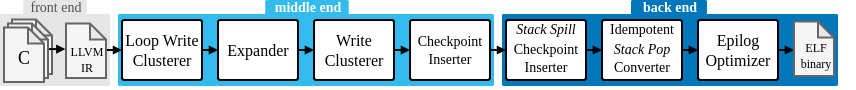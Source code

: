 <mxfile version="14.5.1" type="device" pages="2"><diagram id="CVIc4LTS5CHC4NMV_UjR" name="Page-1"><mxGraphModel dx="630" dy="381" grid="1" gridSize="10" guides="1" tooltips="1" connect="1" arrows="1" fold="1" page="1" pageScale="1" pageWidth="827" pageHeight="1169" math="0" shadow="0"><root><mxCell id="EyMcW906-FSj7UUA8JYB-0"/><mxCell id="EyMcW906-FSj7UUA8JYB-1" parent="EyMcW906-FSj7UUA8JYB-0"/><mxCell id="EyMcW906-FSj7UUA8JYB-39" value="" style="rounded=1;whiteSpace=wrap;html=1;shadow=0;glass=0;comic=0;sketch=0;strokeWidth=1;fontFamily=Linux Biolinum;fontSource=https%3A%2F%2Ffonts.googleapis.com%2Fcss%3Ffamily%3DLinux%2BBiolinum;fontSize=6;fontColor=#FFFFFF;strokeColor=none;arcSize=2;fillColor=#E6E6E6;" parent="EyMcW906-FSj7UUA8JYB-1" vertex="1"><mxGeometry x="89" y="357" width="55" height="36" as="geometry"/></mxCell><mxCell id="EyMcW906-FSj7UUA8JYB-21" value="" style="rounded=1;whiteSpace=wrap;html=1;shadow=0;glass=0;comic=0;sketch=0;strokeWidth=1;fontFamily=Linux Biolinum;fontSource=https%3A%2F%2Ffonts.googleapis.com%2Fcss%3Ffamily%3DLinux%2BBiolinum;fontSize=6;fontColor=#FFFFFF;fillColor=#33BBEE;strokeColor=none;arcSize=2;" parent="EyMcW906-FSj7UUA8JYB-1" vertex="1"><mxGeometry x="148" y="357" width="188" height="36" as="geometry"/></mxCell><mxCell id="EyMcW906-FSj7UUA8JYB-22" value="" style="rounded=1;whiteSpace=wrap;html=1;shadow=0;glass=0;comic=0;sketch=0;strokeWidth=1;fontFamily=Linux Biolinum;fontSource=https%3A%2F%2Ffonts.googleapis.com%2Fcss%3Ffamily%3DLinux%2BBiolinum;fontSize=6;fontColor=#FFFFFF;strokeColor=none;arcSize=2;fillColor=#0077bb;" parent="EyMcW906-FSj7UUA8JYB-1" vertex="1"><mxGeometry x="340" y="357" width="168" height="36" as="geometry"/></mxCell><mxCell id="EyMcW906-FSj7UUA8JYB-2" value="" style="edgeStyle=orthogonalEdgeStyle;rounded=0;orthogonalLoop=1;jettySize=auto;html=1;fontFamily=Linux Biolinum;fontSource=https%3A%2F%2Ffonts.googleapis.com%2Fcss%3Ffamily%3DLinux%2BBiolinum;fontSize=9;entryX=0;entryY=0.5;entryDx=0;entryDy=0;strokeWidth=1;endSize=2;endArrow=block;endFill=1;startSize=6;" parent="EyMcW906-FSj7UUA8JYB-1" source="EyMcW906-FSj7UUA8JYB-3" target="EyMcW906-FSj7UUA8JYB-5" edge="1"><mxGeometry relative="1" as="geometry"><Array as="points"><mxPoint x="180" y="375"/><mxPoint x="180" y="375"/></Array></mxGeometry></mxCell><mxCell id="EyMcW906-FSj7UUA8JYB-3" value="&lt;font data-font-src=&quot;https://fonts.googleapis.com/css?family=Linux+Biolinum&quot; style=&quot;font-size: 8px;&quot;&gt;&lt;span style=&quot;font-size: 8px;&quot;&gt;Loop Write Clusterer&lt;/span&gt;&lt;/font&gt;" style="rounded=1;whiteSpace=wrap;html=1;arcSize=4;fontFamily=Linux Biolinum;fontSource=https%3A%2F%2Ffonts.googleapis.com%2Fcss%3Ffamily%3DLinux%2BBiolinum;fontSize=8;fontStyle=0;strokeWidth=1;glass=0;sketch=0;shadow=0;comic=0;gradientColor=#ffffff;" parent="EyMcW906-FSj7UUA8JYB-1" vertex="1"><mxGeometry x="150" y="360" width="40" height="30" as="geometry"/></mxCell><mxCell id="EyMcW906-FSj7UUA8JYB-4" value="" style="edgeStyle=orthogonalEdgeStyle;rounded=0;orthogonalLoop=1;jettySize=auto;html=1;endArrow=block;endFill=1;endSize=2;strokeWidth=1;fontFamily=Linux Biolinum;fontSource=https%3A%2F%2Ffonts.googleapis.com%2Fcss%3Ffamily%3DLinux%2BBiolinum;fontSize=9;entryX=0;entryY=0.5;entryDx=0;entryDy=0;startSize=4;" parent="EyMcW906-FSj7UUA8JYB-1" source="EyMcW906-FSj7UUA8JYB-5" target="EyMcW906-FSj7UUA8JYB-7" edge="1"><mxGeometry relative="1" as="geometry"><Array as="points"><mxPoint x="240" y="375"/><mxPoint x="240" y="375"/></Array></mxGeometry></mxCell><mxCell id="EyMcW906-FSj7UUA8JYB-5" value="&lt;font data-font-src=&quot;https://fonts.googleapis.com/css?family=Linux+Biolinum&quot; style=&quot;font-size: 8px;&quot;&gt;&lt;span style=&quot;font-size: 8px;&quot;&gt;Expander&lt;/span&gt;&lt;/font&gt;" style="rounded=1;whiteSpace=wrap;html=1;arcSize=4;fontFamily=Linux Biolinum;fontSource=https%3A%2F%2Ffonts.googleapis.com%2Fcss%3Ffamily%3DLinux%2BBiolinum;fontSize=8;fontStyle=0;strokeWidth=1;glass=0;sketch=0;shadow=0;comic=0;" parent="EyMcW906-FSj7UUA8JYB-1" vertex="1"><mxGeometry x="198" y="360" width="40" height="30" as="geometry"/></mxCell><mxCell id="EyMcW906-FSj7UUA8JYB-6" value="" style="edgeStyle=orthogonalEdgeStyle;rounded=1;orthogonalLoop=1;jettySize=auto;html=1;endArrow=block;endFill=1;endSize=2;strokeWidth=1;fontFamily=Linux Biolinum;fontSource=https%3A%2F%2Ffonts.googleapis.com%2Fcss%3Ffamily%3DLinux%2BBiolinum;fontSize=6;entryX=0;entryY=0.5;entryDx=0;entryDy=0;" parent="EyMcW906-FSj7UUA8JYB-1" source="EyMcW906-FSj7UUA8JYB-7" target="EyMcW906-FSj7UUA8JYB-9" edge="1"><mxGeometry relative="1" as="geometry"><Array as="points"><mxPoint x="286" y="375"/><mxPoint x="286" y="375"/></Array></mxGeometry></mxCell><mxCell id="EyMcW906-FSj7UUA8JYB-7" value="&lt;font data-font-src=&quot;https://fonts.googleapis.com/css?family=Linux+Biolinum&quot; style=&quot;font-size: 8px;&quot;&gt;&lt;span style=&quot;font-size: 8px;&quot;&gt;Write Clusterer&lt;/span&gt;&lt;/font&gt;" style="rounded=1;whiteSpace=wrap;html=1;arcSize=4;fontFamily=Linux Biolinum;fontSource=https%3A%2F%2Ffonts.googleapis.com%2Fcss%3Ffamily%3DLinux%2BBiolinum;fontSize=8;fontStyle=0;strokeWidth=1;glass=0;sketch=0;shadow=0;comic=0;" parent="EyMcW906-FSj7UUA8JYB-1" vertex="1"><mxGeometry x="246" y="360" width="40" height="30" as="geometry"/></mxCell><mxCell id="EyMcW906-FSj7UUA8JYB-8" value="" style="edgeStyle=orthogonalEdgeStyle;rounded=1;orthogonalLoop=1;jettySize=auto;html=1;endArrow=block;endFill=1;endSize=2;strokeWidth=1;fontFamily=Linux Biolinum;fontSource=https%3A%2F%2Ffonts.googleapis.com%2Fcss%3Ffamily%3DLinux%2BBiolinum;fontSize=6;entryX=0;entryY=0.5;entryDx=0;entryDy=0;" parent="EyMcW906-FSj7UUA8JYB-1" source="EyMcW906-FSj7UUA8JYB-9" target="EyMcW906-FSj7UUA8JYB-11" edge="1"><mxGeometry relative="1" as="geometry"><Array as="points"><mxPoint x="334" y="375"/><mxPoint x="334" y="375"/></Array></mxGeometry></mxCell><mxCell id="EyMcW906-FSj7UUA8JYB-9" value="&lt;font data-font-src=&quot;https://fonts.googleapis.com/css?family=Linux+Biolinum&quot; style=&quot;font-size: 7px;&quot;&gt;&lt;span style=&quot;font-size: 7px;&quot;&gt;Checkpoint Inserter&lt;/span&gt;&lt;/font&gt;" style="rounded=1;whiteSpace=wrap;html=1;arcSize=4;fontFamily=Linux Biolinum;fontSource=https%3A%2F%2Ffonts.googleapis.com%2Fcss%3Ffamily%3DLinux%2BBiolinum;fontSize=7;fontStyle=0;strokeWidth=1;glass=0;sketch=0;shadow=0;comic=0;" parent="EyMcW906-FSj7UUA8JYB-1" vertex="1"><mxGeometry x="294" y="360" width="40" height="30" as="geometry"/></mxCell><mxCell id="EyMcW906-FSj7UUA8JYB-10" value="" style="edgeStyle=orthogonalEdgeStyle;rounded=1;orthogonalLoop=1;jettySize=auto;html=1;endArrow=block;endFill=1;endSize=2;strokeWidth=1;fontFamily=Linux Biolinum;fontSource=https%3A%2F%2Ffonts.googleapis.com%2Fcss%3Ffamily%3DLinux%2BBiolinum;fontSize=6;entryX=0;entryY=0.5;entryDx=0;entryDy=0;" parent="EyMcW906-FSj7UUA8JYB-1" source="EyMcW906-FSj7UUA8JYB-11" target="EyMcW906-FSj7UUA8JYB-13" edge="1"><mxGeometry relative="1" as="geometry"><Array as="points"><mxPoint x="370" y="375"/><mxPoint x="370" y="375"/></Array></mxGeometry></mxCell><mxCell id="EyMcW906-FSj7UUA8JYB-11" value="&lt;font style=&quot;font-size: 7px&quot;&gt;&lt;span style=&quot;font-size: 7px ; line-height: 140%&quot;&gt;&lt;span style=&quot;font-size: 7px&quot;&gt;&lt;i&gt;Stack Spill&lt;/i&gt; Checkpoint Inserter&lt;/span&gt;&lt;/span&gt;&lt;/font&gt;" style="rounded=1;whiteSpace=wrap;html=1;arcSize=4;fontSize=7;fontFamily=Linux Biolinum;fontSource=https%3A%2F%2Ffonts.googleapis.com%2Fcss%3Ffamily%3DLinux%2BBiolinum;fontStyle=0;strokeWidth=1;glass=0;sketch=0;shadow=0;comic=0;" parent="EyMcW906-FSj7UUA8JYB-1" vertex="1"><mxGeometry x="342" y="360" width="40" height="30" as="geometry"/></mxCell><mxCell id="EyMcW906-FSj7UUA8JYB-12" style="edgeStyle=orthogonalEdgeStyle;rounded=1;orthogonalLoop=1;jettySize=auto;html=1;exitX=1;exitY=0.5;exitDx=0;exitDy=0;entryX=0;entryY=0.5;entryDx=0;entryDy=0;endArrow=block;endFill=1;endSize=2;strokeWidth=1;fontFamily=Linux Biolinum;fontSource=https%3A%2F%2Ffonts.googleapis.com%2Fcss%3Ffamily%3DLinux%2BBiolinum;fontSize=6;" parent="EyMcW906-FSj7UUA8JYB-1" source="EyMcW906-FSj7UUA8JYB-13" target="EyMcW906-FSj7UUA8JYB-14" edge="1"><mxGeometry relative="1" as="geometry"/></mxCell><mxCell id="EyMcW906-FSj7UUA8JYB-13" value="&lt;font style=&quot;font-size: 7px&quot;&gt;&lt;span style=&quot;font-size: 7px ; line-height: 140%&quot;&gt;&lt;span style=&quot;font-size: 7px&quot;&gt;&lt;span style=&quot;font-size: 7px ; line-height: 120%&quot;&gt;Idempotent &lt;i&gt;Stack Pop&lt;br&gt;&lt;/i&gt;Converter&lt;/span&gt;&lt;/span&gt;&lt;/span&gt;&lt;/font&gt;" style="rounded=1;whiteSpace=wrap;html=1;arcSize=4;fontSize=7;fontFamily=Linux Biolinum;fontSource=https%3A%2F%2Ffonts.googleapis.com%2Fcss%3Ffamily%3DLinux%2BBiolinum;fontStyle=0;strokeWidth=1;glass=0;sketch=0;shadow=0;comic=0;" parent="EyMcW906-FSj7UUA8JYB-1" vertex="1"><mxGeometry x="390" y="360" width="40" height="30" as="geometry"/></mxCell><mxCell id="EyMcW906-FSj7UUA8JYB-14" value="&lt;span style=&quot;font-size: 8px;&quot;&gt;Epilog Optimizer&lt;/span&gt;" style="rounded=1;whiteSpace=wrap;html=1;arcSize=4;fontSize=8;fontFamily=Linux Biolinum;fontSource=https%3A%2F%2Ffonts.googleapis.com%2Fcss%3Ffamily%3DLinux%2BBiolinum;fontStyle=0;strokeWidth=1;glass=0;sketch=0;shadow=0;comic=0;" parent="EyMcW906-FSj7UUA8JYB-1" vertex="1"><mxGeometry x="438" y="360" width="40" height="30" as="geometry"/></mxCell><mxCell id="EyMcW906-FSj7UUA8JYB-17" value="" style="group;fontFamily=Linux Biolinum;fontSource=https%3A%2F%2Ffonts.googleapis.com%2Fcss%3Ffamily%3DLinux%2BBiolinum;fontSize=6;" parent="EyMcW906-FSj7UUA8JYB-1" vertex="1" connectable="0"><mxGeometry x="95" y="357" width="20" height="30" as="geometry"/></mxCell><mxCell id="EyMcW906-FSj7UUA8JYB-18" value="&lt;font style=&quot;font-size: 7px&quot;&gt;&lt;br&gt;&lt;/font&gt;" style="shape=note;whiteSpace=wrap;html=1;backgroundOutline=1;darkOpacity=0.05;fontFamily=Linux Biolinum;size=8;fillColor=#f5f5f5;strokeColor=#666666;fontColor=#333333;fontSize=7;fontSource=https%3A%2F%2Ffonts.googleapis.com%2Fcss%3Ffamily%3DLinux%2BBiolinum;" parent="EyMcW906-FSj7UUA8JYB-17" vertex="1"><mxGeometry y="2.73" width="20" height="27.27" as="geometry"/></mxCell><mxCell id="EyMcW906-FSj7UUA8JYB-37" value="&lt;font style=&quot;font-size: 7px&quot;&gt;&lt;b&gt;middle end&lt;/b&gt;&lt;/font&gt;" style="rounded=1;whiteSpace=wrap;html=1;shadow=0;glass=0;comic=0;sketch=0;strokeWidth=1;gradientColor=none;fontFamily=Linux Biolinum;fontSource=https%3A%2F%2Ffonts.googleapis.com%2Fcss%3Ffamily%3DLinux%2BBiolinum;fontSize=7;fontColor=#FFFFFF;strokeColor=none;arcSize=10;fillColor=#33BBEE;" parent="EyMcW906-FSj7UUA8JYB-1" vertex="1"><mxGeometry x="221.62" y="350" width="41.75" height="8" as="geometry"/></mxCell><mxCell id="EyMcW906-FSj7UUA8JYB-38" value="&lt;font style=&quot;font-size: 7px&quot;&gt;&lt;b&gt;back end&lt;/b&gt;&lt;/font&gt;" style="rounded=1;whiteSpace=wrap;html=1;shadow=0;glass=0;comic=0;sketch=0;strokeWidth=1;gradientColor=none;fontFamily=Linux Biolinum;fontSource=https%3A%2F%2Ffonts.googleapis.com%2Fcss%3Ffamily%3DLinux%2BBiolinum;fontSize=7;strokeColor=none;arcSize=10;fillColor=#0077BB;fontColor=#FFFFFF;" parent="EyMcW906-FSj7UUA8JYB-1" vertex="1"><mxGeometry x="404.5" y="350" width="38" height="8" as="geometry"/></mxCell><mxCell id="EyMcW906-FSj7UUA8JYB-40" value="&lt;font style=&quot;font-size: 7px&quot; color=&quot;#525252&quot;&gt;front end&lt;/font&gt;" style="rounded=1;whiteSpace=wrap;html=1;shadow=0;glass=0;comic=0;sketch=0;strokeWidth=1;gradientColor=none;fontFamily=Linux Biolinum;fontSource=https%3A%2F%2Ffonts.googleapis.com%2Fcss%3Ffamily%3DLinux%2BBiolinum;fontSize=7;fontColor=#FFFFFF;strokeColor=none;arcSize=10;fillColor=#E6E6E6;verticalAlign=middle;" parent="EyMcW906-FSj7UUA8JYB-1" vertex="1"><mxGeometry x="100.63" y="350" width="31.75" height="8" as="geometry"/></mxCell><mxCell id="EyMcW906-FSj7UUA8JYB-29" value="" style="endArrow=block;html=1;strokeWidth=1;fontFamily=Linux Biolinum;fontSource=https%3A%2F%2Ffonts.googleapis.com%2Fcss%3Ffamily%3DLinux%2BBiolinum;fontSize=6;fontColor=#FFFFFF;exitX=1.014;exitY=0.47;exitDx=0;exitDy=0;exitPerimeter=0;entryX=-0.017;entryY=0.47;entryDx=0;entryDy=0;entryPerimeter=0;endSize=2;endFill=1;" parent="EyMcW906-FSj7UUA8JYB-1" source="EyMcW906-FSj7UUA8JYB-26" target="EyMcW906-FSj7UUA8JYB-16" edge="1"><mxGeometry width="50" height="50" relative="1" as="geometry"><mxPoint x="118" y="400" as="sourcePoint"/><mxPoint x="168" y="350" as="targetPoint"/></mxGeometry></mxCell><mxCell id="L0Py97zwQ1bDZ6mhgYvq-0" style="edgeStyle=orthogonalEdgeStyle;rounded=0;orthogonalLoop=1;jettySize=auto;html=1;exitX=1;exitY=0.5;exitDx=0;exitDy=0;startSize=4;endSize=2;fontSize=8;fontColor=#525252;endArrow=block;endFill=1;entryX=0.133;entryY=0.35;entryDx=0;entryDy=0;entryPerimeter=0;" parent="EyMcW906-FSj7UUA8JYB-1" source="EyMcW906-FSj7UUA8JYB-14" target="EyMcW906-FSj7UUA8JYB-33" edge="1"><mxGeometry relative="1" as="geometry"><mxPoint x="485" y="375" as="targetPoint"/></mxGeometry></mxCell><mxCell id="EyMcW906-FSj7UUA8JYB-19" value="" style="group;fontFamily=Linux Biolinum;fontSource=https%3A%2F%2Ffonts.googleapis.com%2Fcss%3Ffamily%3DLinux%2BBiolinum;fontSize=6;" parent="EyMcW906-FSj7UUA8JYB-1" vertex="1" connectable="0"><mxGeometry x="486" y="358" width="30" height="30" as="geometry"/></mxCell><mxCell id="EyMcW906-FSj7UUA8JYB-20" value="&lt;font style=&quot;font-size: 7px&quot;&gt;&lt;br&gt;&lt;/font&gt;" style="shape=note;whiteSpace=wrap;html=1;backgroundOutline=1;darkOpacity=0.05;fontFamily=Linux Biolinum;size=8;fillColor=#f5f5f5;strokeColor=#666666;fontColor=#333333;fontSize=7;fontSource=https%3A%2F%2Ffonts.googleapis.com%2Fcss%3Ffamily%3DLinux%2BBiolinum;" parent="EyMcW906-FSj7UUA8JYB-19" vertex="1"><mxGeometry y="2.73" width="20" height="27.27" as="geometry"/></mxCell><mxCell id="EyMcW906-FSj7UUA8JYB-33" value="&lt;font color=&quot;#000000&quot;&gt;ELF&lt;br&gt;binary&lt;br&gt;&lt;/font&gt;" style="text;html=1;strokeColor=none;fillColor=none;align=center;verticalAlign=middle;whiteSpace=wrap;rounded=0;shadow=0;glass=0;comic=0;sketch=0;fontFamily=Linux Biolinum;fontSource=https%3A%2F%2Ffonts.googleapis.com%2Fcss%3Ffamily%3DLinux%2BBiolinum;fontSize=6;fontColor=#FFFFFF;" parent="EyMcW906-FSj7UUA8JYB-19" vertex="1"><mxGeometry x="-4" y="10" width="30" height="20" as="geometry"/></mxCell><mxCell id="L0Py97zwQ1bDZ6mhgYvq-1" style="edgeStyle=orthogonalEdgeStyle;rounded=0;orthogonalLoop=1;jettySize=auto;html=1;entryX=0;entryY=0.5;entryDx=0;entryDy=0;startSize=4;endArrow=block;endFill=1;endSize=2;fontSize=8;fontColor=#525252;strokeWidth=1;" parent="EyMcW906-FSj7UUA8JYB-1" target="EyMcW906-FSj7UUA8JYB-3" edge="1"><mxGeometry relative="1" as="geometry"><mxPoint x="142" y="375" as="sourcePoint"/><Array as="points"><mxPoint x="142" y="375"/></Array></mxGeometry></mxCell><mxCell id="EyMcW906-FSj7UUA8JYB-15" value="" style="group;fontFamily=Linux Biolinum;fontSource=https%3A%2F%2Ffonts.googleapis.com%2Fcss%3Ffamily%3DLinux%2BBiolinum;fontSize=6;" parent="EyMcW906-FSj7UUA8JYB-1" vertex="1" connectable="0"><mxGeometry x="124" y="359" width="155" height="35" as="geometry"/></mxCell><mxCell id="EyMcW906-FSj7UUA8JYB-16" value="&lt;font style=&quot;font-size: 7px&quot;&gt;&lt;br&gt;&lt;/font&gt;" style="shape=note;whiteSpace=wrap;html=1;backgroundOutline=1;darkOpacity=0.05;fontFamily=Linux Biolinum;size=8;fillColor=#f5f5f5;strokeColor=#666666;fontColor=#333333;fontSize=7;fontSource=https%3A%2F%2Ffonts.googleapis.com%2Fcss%3Ffamily%3DLinux%2BBiolinum;" parent="EyMcW906-FSj7UUA8JYB-15" vertex="1"><mxGeometry x="-2" y="2.73" width="20" height="27.27" as="geometry"/></mxCell><mxCell id="EyMcW906-FSj7UUA8JYB-32" value="&lt;font color=&quot;#000000&quot;&gt;LLVM&lt;br&gt;IR&lt;br&gt;&lt;/font&gt;" style="text;html=1;strokeColor=none;fillColor=none;align=center;verticalAlign=middle;whiteSpace=wrap;rounded=0;shadow=0;glass=0;comic=0;sketch=0;fontFamily=Linux Biolinum;fontSource=https%3A%2F%2Ffonts.googleapis.com%2Fcss%3Ffamily%3DLinux%2BBiolinum;fontSize=6;fontColor=#FFFFFF;" parent="EyMcW906-FSj7UUA8JYB-15" vertex="1"><mxGeometry x="1.5" y="11.0" width="13" height="20" as="geometry"/></mxCell><mxCell id="EyMcW906-FSj7UUA8JYB-25" value="" style="group;fontFamily=Linux Biolinum;fontSource=https%3A%2F%2Ffonts.googleapis.com%2Fcss%3Ffamily%3DLinux%2BBiolinum;fontSize=6;" parent="EyMcW906-FSj7UUA8JYB-1" vertex="1" connectable="0"><mxGeometry x="93" y="359" width="20" height="30" as="geometry"/></mxCell><mxCell id="EyMcW906-FSj7UUA8JYB-26" value="&lt;font style=&quot;font-size: 7px&quot;&gt;&lt;br&gt;&lt;/font&gt;" style="shape=note;whiteSpace=wrap;html=1;backgroundOutline=1;darkOpacity=0.05;fontFamily=Linux Biolinum;size=8;fillColor=#f5f5f5;strokeColor=#666666;fontColor=#333333;fontSize=7;fontSource=https%3A%2F%2Ffonts.googleapis.com%2Fcss%3Ffamily%3DLinux%2BBiolinum;" parent="EyMcW906-FSj7UUA8JYB-25" vertex="1"><mxGeometry y="2.73" width="20" height="27.27" as="geometry"/></mxCell><mxCell id="EyMcW906-FSj7UUA8JYB-27" value="" style="group;fontFamily=Linux Biolinum;fontSource=https%3A%2F%2Ffonts.googleapis.com%2Fcss%3Ffamily%3DLinux%2BBiolinum;fontSize=6;" parent="EyMcW906-FSj7UUA8JYB-1" vertex="1" connectable="0"><mxGeometry x="91" y="361" width="20" height="30" as="geometry"/></mxCell><mxCell id="EyMcW906-FSj7UUA8JYB-28" value="&lt;font style=&quot;font-size: 7px&quot;&gt;&lt;br&gt;&lt;/font&gt;" style="shape=note;whiteSpace=wrap;html=1;backgroundOutline=1;darkOpacity=0.05;fontFamily=Linux Biolinum;size=8;fillColor=#f5f5f5;strokeColor=#666666;fontColor=#333333;fontSize=7;fontSource=https%3A%2F%2Ffonts.googleapis.com%2Fcss%3Ffamily%3DLinux%2BBiolinum;" parent="EyMcW906-FSj7UUA8JYB-27" vertex="1"><mxGeometry y="2.73" width="20" height="27.27" as="geometry"/></mxCell><mxCell id="EyMcW906-FSj7UUA8JYB-31" value="&lt;font color=&quot;#000000&quot; style=&quot;font-size: 9px&quot;&gt;C&lt;/font&gt;" style="text;html=1;strokeColor=none;fillColor=none;align=center;verticalAlign=middle;whiteSpace=wrap;rounded=0;shadow=0;glass=0;comic=0;sketch=0;fontFamily=Linux Biolinum;fontSource=https%3A%2F%2Ffonts.googleapis.com%2Fcss%3Ffamily%3DLinux%2BBiolinum;fontSize=6;fontColor=#FFFFFF;" parent="EyMcW906-FSj7UUA8JYB-27" vertex="1"><mxGeometry x="5" y="13.0" width="10" height="10" as="geometry"/></mxCell></root></mxGraphModel></diagram><diagram id="e_LWKZ9kXuQN8HuZBHdC" name="Page-2"><mxGraphModel dx="368" dy="222" grid="1" gridSize="10" guides="1" tooltips="1" connect="1" arrows="1" fold="1" page="1" pageScale="1" pageWidth="827" pageHeight="1169" background="#ffffff" math="0" shadow="0"><root><mxCell id="Pq1mBMOntO15wyostbca-0"/><mxCell id="Pq1mBMOntO15wyostbca-1" parent="Pq1mBMOntO15wyostbca-0"/><mxCell id="Pq1mBMOntO15wyostbca-60" value="" style="rounded=1;whiteSpace=wrap;html=1;shadow=0;glass=0;comic=0;sketch=0;strokeWidth=1;fontFamily=Linux Biolinum;fontSource=https%3A%2F%2Ffonts.googleapis.com%2Fcss%3Ffamily%3DLinux%2BBiolinum;fontSize=6;fontColor=#FFFFFF;strokeColor=none;arcSize=2;fillColor=#0077bb;" parent="Pq1mBMOntO15wyostbca-1" vertex="1"><mxGeometry x="345" y="347" width="72" height="60" as="geometry"/></mxCell><mxCell id="Pq1mBMOntO15wyostbca-58" value="" style="rounded=1;whiteSpace=wrap;html=1;shadow=0;glass=0;comic=0;sketch=0;strokeWidth=1;fontFamily=Linux Biolinum;fontSource=https%3A%2F%2Ffonts.googleapis.com%2Fcss%3Ffamily%3DLinux%2BBiolinum;fontSize=6;fontColor=#FFFFFF;fillColor=#33BBEE;strokeColor=none;arcSize=2;" parent="Pq1mBMOntO15wyostbca-1" vertex="1"><mxGeometry x="292" y="347" width="44" height="58" as="geometry"/></mxCell><mxCell id="Pq1mBMOntO15wyostbca-2" value="" style="rounded=1;whiteSpace=wrap;html=1;shadow=0;glass=0;comic=0;sketch=0;strokeWidth=1;fontFamily=Linux Biolinum;fontSource=https%3A%2F%2Ffonts.googleapis.com%2Fcss%3Ffamily%3DLinux%2BBiolinum;fontSize=6;fontColor=#FFFFFF;strokeColor=none;arcSize=2;fillColor=#E6E6E6;" parent="Pq1mBMOntO15wyostbca-1" vertex="1"><mxGeometry x="89" y="354" width="55" height="53" as="geometry"/></mxCell><mxCell id="Pq1mBMOntO15wyostbca-3" value="" style="rounded=1;whiteSpace=wrap;html=1;shadow=0;glass=0;comic=0;sketch=0;strokeWidth=1;fontFamily=Linux Biolinum;fontSource=https%3A%2F%2Ffonts.googleapis.com%2Fcss%3Ffamily%3DLinux%2BBiolinum;fontSize=6;fontColor=#FFFFFF;fillColor=#33BBEE;strokeColor=none;arcSize=2;" parent="Pq1mBMOntO15wyostbca-1" vertex="1"><mxGeometry x="148" y="354" width="188" height="53" as="geometry"/></mxCell><mxCell id="Pq1mBMOntO15wyostbca-4" value="" style="rounded=1;whiteSpace=wrap;html=1;shadow=0;glass=0;comic=0;sketch=0;strokeWidth=1;fontFamily=Linux Biolinum;fontSource=https%3A%2F%2Ffonts.googleapis.com%2Fcss%3Ffamily%3DLinux%2BBiolinum;fontSize=6;fontColor=#FFFFFF;strokeColor=none;arcSize=2;fillColor=#0077bb;" parent="Pq1mBMOntO15wyostbca-1" vertex="1"><mxGeometry x="345" y="354" width="169" height="53" as="geometry"/></mxCell><mxCell id="Pq1mBMOntO15wyostbca-5" value="" style="edgeStyle=orthogonalEdgeStyle;rounded=0;orthogonalLoop=1;jettySize=auto;html=1;fontFamily=Linux Biolinum;fontSource=https%3A%2F%2Ffonts.googleapis.com%2Fcss%3Ffamily%3DLinux%2BBiolinum;fontSize=9;entryX=0;entryY=0.5;entryDx=0;entryDy=0;strokeWidth=1;endSize=2;endArrow=block;endFill=1;startSize=6;" parent="Pq1mBMOntO15wyostbca-1" source="Pq1mBMOntO15wyostbca-6" target="Pq1mBMOntO15wyostbca-8" edge="1"><mxGeometry relative="1" as="geometry"><Array as="points"><mxPoint x="180" y="375"/><mxPoint x="180" y="375"/></Array></mxGeometry></mxCell><mxCell id="Pq1mBMOntO15wyostbca-6" value="&lt;font data-font-src=&quot;https://fonts.googleapis.com/css?family=Linux+Biolinum&quot; style=&quot;font-size: 8px;&quot;&gt;&lt;span style=&quot;font-size: 8px;&quot;&gt;Loop Write Clusterer&lt;/span&gt;&lt;/font&gt;" style="rounded=1;whiteSpace=wrap;html=1;arcSize=4;fontFamily=Linux Biolinum;fontSource=https%3A%2F%2Ffonts.googleapis.com%2Fcss%3Ffamily%3DLinux%2BBiolinum;fontSize=8;fontStyle=0;strokeWidth=1;glass=0;sketch=0;shadow=0;comic=0;fillColor=#FFFFFF;" parent="Pq1mBMOntO15wyostbca-1" vertex="1"><mxGeometry x="150" y="360" width="40" height="30" as="geometry"/></mxCell><mxCell id="Pq1mBMOntO15wyostbca-7" value="" style="edgeStyle=orthogonalEdgeStyle;rounded=0;orthogonalLoop=1;jettySize=auto;html=1;endArrow=block;endFill=1;endSize=2;strokeWidth=1;fontFamily=Linux Biolinum;fontSource=https%3A%2F%2Ffonts.googleapis.com%2Fcss%3Ffamily%3DLinux%2BBiolinum;fontSize=9;entryX=0;entryY=0.5;entryDx=0;entryDy=0;startSize=4;" parent="Pq1mBMOntO15wyostbca-1" source="Pq1mBMOntO15wyostbca-8" target="Pq1mBMOntO15wyostbca-10" edge="1"><mxGeometry relative="1" as="geometry"><Array as="points"><mxPoint x="240" y="375"/><mxPoint x="240" y="375"/></Array></mxGeometry></mxCell><mxCell id="Pq1mBMOntO15wyostbca-8" value="&lt;font data-font-src=&quot;https://fonts.googleapis.com/css?family=Linux+Biolinum&quot; style=&quot;font-size: 8px;&quot;&gt;&lt;span style=&quot;font-size: 8px;&quot;&gt;Expander&lt;/span&gt;&lt;/font&gt;" style="rounded=1;whiteSpace=wrap;html=1;arcSize=4;fontFamily=Linux Biolinum;fontSource=https%3A%2F%2Ffonts.googleapis.com%2Fcss%3Ffamily%3DLinux%2BBiolinum;fontSize=8;fontStyle=0;strokeWidth=1;glass=0;sketch=0;shadow=0;comic=0;fillColor=#FFFFFF;" parent="Pq1mBMOntO15wyostbca-1" vertex="1"><mxGeometry x="198" y="360" width="40" height="30" as="geometry"/></mxCell><mxCell id="Pq1mBMOntO15wyostbca-49" style="edgeStyle=orthogonalEdgeStyle;rounded=1;orthogonalLoop=1;jettySize=auto;html=1;exitX=1;exitY=0.5;exitDx=0;exitDy=0;entryX=0;entryY=0.5;entryDx=0;entryDy=0;endArrow=block;endFill=1;endSize=2;fontSize=7;arcSize=2;" parent="Pq1mBMOntO15wyostbca-1" source="Pq1mBMOntO15wyostbca-10" target="Pq1mBMOntO15wyostbca-12" edge="1"><mxGeometry relative="1" as="geometry"><Array as="points"><mxPoint x="288" y="375"/><mxPoint x="288" y="362"/></Array></mxGeometry></mxCell><mxCell id="Pq1mBMOntO15wyostbca-50" style="edgeStyle=orthogonalEdgeStyle;rounded=1;orthogonalLoop=1;jettySize=auto;html=1;exitX=1;exitY=0.5;exitDx=0;exitDy=0;entryX=0;entryY=0.5;entryDx=0;entryDy=0;endArrow=block;endFill=1;endSize=2;fontSize=7;arcSize=1;" parent="Pq1mBMOntO15wyostbca-1" source="Pq1mBMOntO15wyostbca-10" target="Pq1mBMOntO15wyostbca-45" edge="1"><mxGeometry relative="1" as="geometry"><Array as="points"><mxPoint x="288" y="375"/><mxPoint x="288" y="391"/></Array></mxGeometry></mxCell><mxCell id="Pq1mBMOntO15wyostbca-10" value="&lt;font data-font-src=&quot;https://fonts.googleapis.com/css?family=Linux+Biolinum&quot; style=&quot;font-size: 8px;&quot;&gt;&lt;span style=&quot;font-size: 8px;&quot;&gt;Write Clusterer&lt;/span&gt;&lt;/font&gt;" style="rounded=1;whiteSpace=wrap;html=1;arcSize=4;fontFamily=Linux Biolinum;fontSource=https%3A%2F%2Ffonts.googleapis.com%2Fcss%3Ffamily%3DLinux%2BBiolinum;fontSize=8;fontStyle=0;strokeWidth=1;glass=0;sketch=0;shadow=0;comic=0;fillColor=#FFFFFF;" parent="Pq1mBMOntO15wyostbca-1" vertex="1"><mxGeometry x="246" y="360" width="40" height="30" as="geometry"/></mxCell><mxCell id="Pq1mBMOntO15wyostbca-52" style="edgeStyle=orthogonalEdgeStyle;rounded=1;orthogonalLoop=1;jettySize=auto;html=1;exitX=1;exitY=0.5;exitDx=0;exitDy=0;entryX=0;entryY=0.5;entryDx=0;entryDy=0;endArrow=block;endFill=1;endSize=2;fontSize=7;" parent="Pq1mBMOntO15wyostbca-1" source="Pq1mBMOntO15wyostbca-12" target="Pq1mBMOntO15wyostbca-14" edge="1"><mxGeometry relative="1" as="geometry"/></mxCell><mxCell id="Pq1mBMOntO15wyostbca-53" style="edgeStyle=orthogonalEdgeStyle;rounded=1;orthogonalLoop=1;jettySize=auto;html=1;exitX=1;exitY=0.5;exitDx=0;exitDy=0;entryX=0;entryY=0.5;entryDx=0;entryDy=0;endArrow=block;endFill=1;endSize=2;fontSize=7;arcSize=4;" parent="Pq1mBMOntO15wyostbca-1" source="Pq1mBMOntO15wyostbca-12" target="Pq1mBMOntO15wyostbca-38" edge="1"><mxGeometry relative="1" as="geometry"><Array as="points"><mxPoint x="340" y="362"/><mxPoint x="340" y="391"/></Array></mxGeometry></mxCell><mxCell id="Pq1mBMOntO15wyostbca-12" value="&lt;font data-font-src=&quot;https://fonts.googleapis.com/css?family=Linux+Biolinum&quot; style=&quot;font-size: 7px;&quot;&gt;&lt;span style=&quot;font-size: 7px;&quot;&gt;Checkpoint Inserter&lt;/span&gt;&lt;/font&gt;" style="rounded=1;whiteSpace=wrap;html=1;arcSize=4;fontFamily=Linux Biolinum;fontSource=https%3A%2F%2Ffonts.googleapis.com%2Fcss%3Ffamily%3DLinux%2BBiolinum;fontSize=7;fontStyle=0;strokeWidth=1;glass=0;sketch=0;shadow=0;comic=0;fillColor=#fff2cc;strokeColor=none;" parent="Pq1mBMOntO15wyostbca-1" vertex="1"><mxGeometry x="294" y="350" width="40" height="24" as="geometry"/></mxCell><mxCell id="Pq1mBMOntO15wyostbca-46" style="edgeStyle=orthogonalEdgeStyle;rounded=1;orthogonalLoop=1;jettySize=auto;html=1;exitX=1;exitY=0.5;exitDx=0;exitDy=0;entryX=0;entryY=0.5;entryDx=0;entryDy=0;endArrow=block;endFill=1;endSize=2;fontSize=7;arcSize=1;" parent="Pq1mBMOntO15wyostbca-1" source="Pq1mBMOntO15wyostbca-14" target="Pq1mBMOntO15wyostbca-16" edge="1"><mxGeometry relative="1" as="geometry"><Array as="points"><mxPoint x="417" y="362"/><mxPoint x="417" y="375"/></Array></mxGeometry></mxCell><mxCell id="Pq1mBMOntO15wyostbca-14" value="&lt;font style=&quot;font-size: 7px;&quot;&gt;&lt;span style=&quot;font-size: 7px; line-height: 140%;&quot;&gt;&lt;span style=&quot;font-size: 7px;&quot;&gt;&lt;i style=&quot;font-size: 7px;&quot;&gt;Stack Spill&lt;/i&gt; &lt;br style=&quot;font-size: 7px;&quot;&gt;Checkpoint Inserter&lt;/span&gt;&lt;/span&gt;&lt;/font&gt;" style="rounded=1;whiteSpace=wrap;html=1;arcSize=4;fontSize=7;fontFamily=Linux Biolinum;fontSource=https%3A%2F%2Ffonts.googleapis.com%2Fcss%3Ffamily%3DLinux%2BBiolinum;fontStyle=0;strokeWidth=1;glass=0;sketch=0;shadow=0;comic=0;align=center;fillColor=#fff2cc;strokeColor=none;" parent="Pq1mBMOntO15wyostbca-1" vertex="1"><mxGeometry x="347" y="350" width="68" height="24" as="geometry"/></mxCell><mxCell id="Pq1mBMOntO15wyostbca-15" style="edgeStyle=orthogonalEdgeStyle;rounded=1;orthogonalLoop=1;jettySize=auto;html=1;exitX=1;exitY=0.5;exitDx=0;exitDy=0;entryX=0;entryY=0.5;entryDx=0;entryDy=0;endArrow=block;endFill=1;endSize=2;strokeWidth=1;fontFamily=Linux Biolinum;fontSource=https%3A%2F%2Ffonts.googleapis.com%2Fcss%3Ffamily%3DLinux%2BBiolinum;fontSize=6;" parent="Pq1mBMOntO15wyostbca-1" source="Pq1mBMOntO15wyostbca-16" target="Pq1mBMOntO15wyostbca-17" edge="1"><mxGeometry relative="1" as="geometry"/></mxCell><mxCell id="Pq1mBMOntO15wyostbca-16" value="&lt;font style=&quot;font-size: 7px&quot;&gt;&lt;span style=&quot;font-size: 7px ; line-height: 140%&quot;&gt;&lt;span style=&quot;font-size: 7px&quot;&gt;&lt;span style=&quot;font-size: 7px ; line-height: 120%&quot;&gt;Idempotent &lt;i&gt;Stack Pop&lt;br&gt;&lt;/i&gt;Converter&lt;/span&gt;&lt;/span&gt;&lt;/span&gt;&lt;/font&gt;" style="rounded=1;whiteSpace=wrap;html=1;arcSize=4;fontSize=7;fontFamily=Linux Biolinum;fontSource=https%3A%2F%2Ffonts.googleapis.com%2Fcss%3Ffamily%3DLinux%2BBiolinum;fontStyle=0;strokeWidth=1;glass=0;sketch=0;shadow=0;comic=0;align=center;fillColor=#fff2cc;strokeColor=none;" parent="Pq1mBMOntO15wyostbca-1" vertex="1"><mxGeometry x="424" y="360" width="40" height="30" as="geometry"/></mxCell><mxCell id="Pq1mBMOntO15wyostbca-17" value="&lt;span style=&quot;font-size: 8px;&quot;&gt;Epilog Optimizer&lt;/span&gt;" style="rounded=1;whiteSpace=wrap;html=1;arcSize=4;fontSize=8;fontFamily=Linux Biolinum;fontSource=https%3A%2F%2Ffonts.googleapis.com%2Fcss%3Ffamily%3DLinux%2BBiolinum;fontStyle=0;strokeWidth=1;glass=0;sketch=0;shadow=0;comic=0;fillColor=#FFFFFF;" parent="Pq1mBMOntO15wyostbca-1" vertex="1"><mxGeometry x="472" y="360" width="40" height="30" as="geometry"/></mxCell><mxCell id="Pq1mBMOntO15wyostbca-18" value="" style="group;fontFamily=Linux Biolinum;fontSource=https%3A%2F%2Ffonts.googleapis.com%2Fcss%3Ffamily%3DLinux%2BBiolinum;fontSize=6;" parent="Pq1mBMOntO15wyostbca-1" vertex="1" connectable="0"><mxGeometry x="95" y="357" width="20" height="30" as="geometry"/></mxCell><mxCell id="Pq1mBMOntO15wyostbca-19" value="&lt;font style=&quot;font-size: 7px&quot;&gt;&lt;br&gt;&lt;/font&gt;" style="shape=note;whiteSpace=wrap;html=1;backgroundOutline=1;darkOpacity=0.05;fontFamily=Linux Biolinum;size=8;fillColor=#f5f5f5;strokeColor=#666666;fontColor=#333333;fontSize=7;fontSource=https%3A%2F%2Ffonts.googleapis.com%2Fcss%3Ffamily%3DLinux%2BBiolinum;" parent="Pq1mBMOntO15wyostbca-18" vertex="1"><mxGeometry y="2.73" width="20" height="27.27" as="geometry"/></mxCell><mxCell id="Pq1mBMOntO15wyostbca-20" value="&lt;font style=&quot;font-size: 7px&quot;&gt;&lt;b&gt;middle end&lt;/b&gt;&lt;/font&gt;" style="rounded=1;whiteSpace=wrap;html=1;shadow=0;glass=0;comic=0;sketch=0;strokeWidth=1;gradientColor=none;fontFamily=Linux Biolinum;fontSource=https%3A%2F%2Ffonts.googleapis.com%2Fcss%3Ffamily%3DLinux%2BBiolinum;fontSize=7;fontColor=#FFFFFF;strokeColor=none;arcSize=10;fillColor=#33BBEE;" parent="Pq1mBMOntO15wyostbca-1" vertex="1"><mxGeometry x="221.13" y="347" width="41.75" height="8" as="geometry"/></mxCell><mxCell id="Pq1mBMOntO15wyostbca-21" value="&lt;font style=&quot;font-size: 7px&quot;&gt;&lt;b&gt;back end&lt;/b&gt;&lt;/font&gt;" style="rounded=1;whiteSpace=wrap;html=1;shadow=0;glass=0;comic=0;sketch=0;strokeWidth=1;gradientColor=none;fontFamily=Linux Biolinum;fontSource=https%3A%2F%2Ffonts.googleapis.com%2Fcss%3Ffamily%3DLinux%2BBiolinum;fontSize=7;strokeColor=none;arcSize=10;fillColor=#0077BB;fontColor=#FFFFFF;" parent="Pq1mBMOntO15wyostbca-1" vertex="1"><mxGeometry x="424" y="347" width="38" height="8" as="geometry"/></mxCell><mxCell id="Pq1mBMOntO15wyostbca-22" value="&lt;font style=&quot;font-size: 7px&quot; color=&quot;#525252&quot;&gt;front end&lt;/font&gt;" style="rounded=1;whiteSpace=wrap;html=1;shadow=0;glass=0;comic=0;sketch=0;strokeWidth=1;gradientColor=none;fontFamily=Linux Biolinum;fontSource=https%3A%2F%2Ffonts.googleapis.com%2Fcss%3Ffamily%3DLinux%2BBiolinum;fontSize=7;fontColor=#FFFFFF;strokeColor=none;arcSize=10;fillColor=#E6E6E6;verticalAlign=middle;" parent="Pq1mBMOntO15wyostbca-1" vertex="1"><mxGeometry x="100.62" y="347" width="31.75" height="8" as="geometry"/></mxCell><mxCell id="Pq1mBMOntO15wyostbca-23" value="" style="endArrow=block;html=1;strokeWidth=1;fontFamily=Linux Biolinum;fontSource=https%3A%2F%2Ffonts.googleapis.com%2Fcss%3Ffamily%3DLinux%2BBiolinum;fontSize=6;fontColor=#FFFFFF;exitX=1.014;exitY=0.47;exitDx=0;exitDy=0;exitPerimeter=0;entryX=-0.017;entryY=0.47;entryDx=0;entryDy=0;entryPerimeter=0;endSize=2;endFill=1;" parent="Pq1mBMOntO15wyostbca-1" source="Pq1mBMOntO15wyostbca-33" target="Pq1mBMOntO15wyostbca-30" edge="1"><mxGeometry width="50" height="50" relative="1" as="geometry"><mxPoint x="118" y="400" as="sourcePoint"/><mxPoint x="168" y="350" as="targetPoint"/></mxGeometry></mxCell><mxCell id="Pq1mBMOntO15wyostbca-24" style="edgeStyle=orthogonalEdgeStyle;rounded=0;orthogonalLoop=1;jettySize=auto;html=1;exitX=1;exitY=0.5;exitDx=0;exitDy=0;startSize=4;endSize=2;fontSize=8;fontColor=#525252;endArrow=block;endFill=1;entryX=0.133;entryY=0.35;entryDx=0;entryDy=0;entryPerimeter=0;" parent="Pq1mBMOntO15wyostbca-1" source="Pq1mBMOntO15wyostbca-17" edge="1"><mxGeometry relative="1" as="geometry"><mxPoint x="519.99" y="375" as="targetPoint"/></mxGeometry></mxCell><mxCell id="Pq1mBMOntO15wyostbca-25" value="" style="group;fontFamily=Linux Biolinum;fontSource=https%3A%2F%2Ffonts.googleapis.com%2Fcss%3Ffamily%3DLinux%2BBiolinum;fontSize=6;" parent="Pq1mBMOntO15wyostbca-1" vertex="1" connectable="0"><mxGeometry x="500" y="310" width="38" height="78.27" as="geometry"/></mxCell><mxCell id="Pq1mBMOntO15wyostbca-26" value="&lt;font style=&quot;font-size: 7px&quot;&gt;&lt;br&gt;&lt;/font&gt;" style="shape=note;whiteSpace=wrap;html=1;backgroundOutline=1;darkOpacity=0.05;fontFamily=Linux Biolinum;size=8;fillColor=#f5f5f5;strokeColor=#666666;fontColor=#333333;fontSize=7;fontSource=https%3A%2F%2Ffonts.googleapis.com%2Fcss%3Ffamily%3DLinux%2BBiolinum;" parent="Pq1mBMOntO15wyostbca-25" vertex="1"><mxGeometry x="20" y="51" width="20" height="27.27" as="geometry"/></mxCell><mxCell id="Pq1mBMOntO15wyostbca-27" value="&lt;font color=&quot;#000000&quot;&gt;ELF&lt;br&gt;binary&lt;br&gt;&lt;/font&gt;" style="text;html=1;strokeColor=none;fillColor=none;align=center;verticalAlign=middle;whiteSpace=wrap;rounded=0;shadow=0;glass=0;comic=0;sketch=0;fontFamily=Linux Biolinum;fontSource=https%3A%2F%2Ffonts.googleapis.com%2Fcss%3Ffamily%3DLinux%2BBiolinum;fontSize=6;fontColor=#FFFFFF;" parent="Pq1mBMOntO15wyostbca-25" vertex="1"><mxGeometry x="15" y="58.0" width="30" height="20" as="geometry"/></mxCell><mxCell id="Pq1mBMOntO15wyostbca-28" style="edgeStyle=orthogonalEdgeStyle;rounded=0;orthogonalLoop=1;jettySize=auto;html=1;entryX=0;entryY=0.5;entryDx=0;entryDy=0;startSize=4;endArrow=block;endFill=1;endSize=2;fontSize=8;fontColor=#525252;strokeWidth=1;" parent="Pq1mBMOntO15wyostbca-1" target="Pq1mBMOntO15wyostbca-6" edge="1"><mxGeometry relative="1" as="geometry"><mxPoint x="142" y="375" as="sourcePoint"/><Array as="points"><mxPoint x="142" y="375"/></Array></mxGeometry></mxCell><mxCell id="Pq1mBMOntO15wyostbca-29" value="" style="group;fontFamily=Linux Biolinum;fontSource=https%3A%2F%2Ffonts.googleapis.com%2Fcss%3Ffamily%3DLinux%2BBiolinum;fontSize=6;" parent="Pq1mBMOntO15wyostbca-1" vertex="1" connectable="0"><mxGeometry x="124" y="359" width="155" height="35" as="geometry"/></mxCell><mxCell id="Pq1mBMOntO15wyostbca-30" value="&lt;font style=&quot;font-size: 7px&quot;&gt;&lt;br&gt;&lt;/font&gt;" style="shape=note;whiteSpace=wrap;html=1;backgroundOutline=1;darkOpacity=0.05;fontFamily=Linux Biolinum;size=8;fillColor=#f5f5f5;strokeColor=#666666;fontColor=#333333;fontSize=7;fontSource=https%3A%2F%2Ffonts.googleapis.com%2Fcss%3Ffamily%3DLinux%2BBiolinum;" parent="Pq1mBMOntO15wyostbca-29" vertex="1"><mxGeometry x="-2" y="2.73" width="20" height="27.27" as="geometry"/></mxCell><mxCell id="Pq1mBMOntO15wyostbca-31" value="&lt;font color=&quot;#000000&quot;&gt;LLVM&lt;br&gt;IR&lt;br&gt;&lt;/font&gt;" style="text;html=1;strokeColor=none;fillColor=none;align=center;verticalAlign=middle;whiteSpace=wrap;rounded=0;shadow=0;glass=0;comic=0;sketch=0;fontFamily=Linux Biolinum;fontSource=https%3A%2F%2Ffonts.googleapis.com%2Fcss%3Ffamily%3DLinux%2BBiolinum;fontSize=6;fontColor=#FFFFFF;" parent="Pq1mBMOntO15wyostbca-29" vertex="1"><mxGeometry x="1.5" y="11.0" width="13" height="20" as="geometry"/></mxCell><mxCell id="Pq1mBMOntO15wyostbca-32" value="" style="group;fontFamily=Linux Biolinum;fontSource=https%3A%2F%2Ffonts.googleapis.com%2Fcss%3Ffamily%3DLinux%2BBiolinum;fontSize=6;" parent="Pq1mBMOntO15wyostbca-1" vertex="1" connectable="0"><mxGeometry x="93" y="359" width="20" height="30" as="geometry"/></mxCell><mxCell id="Pq1mBMOntO15wyostbca-33" value="&lt;font style=&quot;font-size: 7px&quot;&gt;&lt;br&gt;&lt;/font&gt;" style="shape=note;whiteSpace=wrap;html=1;backgroundOutline=1;darkOpacity=0.05;fontFamily=Linux Biolinum;size=8;fillColor=#f5f5f5;strokeColor=#666666;fontColor=#333333;fontSize=7;fontSource=https%3A%2F%2Ffonts.googleapis.com%2Fcss%3Ffamily%3DLinux%2BBiolinum;" parent="Pq1mBMOntO15wyostbca-32" vertex="1"><mxGeometry y="2.73" width="20" height="27.27" as="geometry"/></mxCell><mxCell id="Pq1mBMOntO15wyostbca-34" value="" style="group;fontFamily=Linux Biolinum;fontSource=https%3A%2F%2Ffonts.googleapis.com%2Fcss%3Ffamily%3DLinux%2BBiolinum;fontSize=6;" parent="Pq1mBMOntO15wyostbca-1" vertex="1" connectable="0"><mxGeometry x="91" y="361" width="20" height="30" as="geometry"/></mxCell><mxCell id="Pq1mBMOntO15wyostbca-35" value="&lt;font style=&quot;font-size: 7px&quot;&gt;&lt;br&gt;&lt;/font&gt;" style="shape=note;whiteSpace=wrap;html=1;backgroundOutline=1;darkOpacity=0.05;fontFamily=Linux Biolinum;size=8;fillColor=#f5f5f5;strokeColor=#666666;fontColor=#333333;fontSize=7;fontSource=https%3A%2F%2Ffonts.googleapis.com%2Fcss%3Ffamily%3DLinux%2BBiolinum;" parent="Pq1mBMOntO15wyostbca-34" vertex="1"><mxGeometry y="2.73" width="20" height="27.27" as="geometry"/></mxCell><mxCell id="Pq1mBMOntO15wyostbca-36" value="&lt;font color=&quot;#000000&quot; style=&quot;font-size: 9px&quot;&gt;C&lt;/font&gt;" style="text;html=1;strokeColor=none;fillColor=none;align=center;verticalAlign=middle;whiteSpace=wrap;rounded=0;shadow=0;glass=0;comic=0;sketch=0;fontFamily=Linux Biolinum;fontSource=https%3A%2F%2Ffonts.googleapis.com%2Fcss%3Ffamily%3DLinux%2BBiolinum;fontSize=6;fontColor=#FFFFFF;" parent="Pq1mBMOntO15wyostbca-34" vertex="1"><mxGeometry x="5" y="13.0" width="10" height="10" as="geometry"/></mxCell><mxCell id="Pq1mBMOntO15wyostbca-47" style="edgeStyle=orthogonalEdgeStyle;rounded=1;orthogonalLoop=1;jettySize=auto;html=1;exitX=1;exitY=0.5;exitDx=0;exitDy=0;entryX=0;entryY=0.5;entryDx=0;entryDy=0;endArrow=block;endFill=1;endSize=2;fontSize=7;arcSize=1;" parent="Pq1mBMOntO15wyostbca-1" source="Pq1mBMOntO15wyostbca-38" target="Pq1mBMOntO15wyostbca-16" edge="1"><mxGeometry relative="1" as="geometry"><Array as="points"><mxPoint x="417" y="390"/><mxPoint x="417" y="375"/></Array></mxGeometry></mxCell><mxCell id="Pq1mBMOntO15wyostbca-38" value="&lt;font style=&quot;font-size: 7px&quot;&gt;&lt;span style=&quot;font-size: 7px ; line-height: 140%&quot;&gt;&lt;span style=&quot;font-size: 7px&quot;&gt;&lt;span style=&quot;font-size: 7px&quot;&gt;&lt;b style=&quot;font-size: 7px&quot;&gt;Hitting-Set&lt;/b&gt;&lt;/span&gt;&lt;i style=&quot;font-size: 7px&quot;&gt;&lt;br style=&quot;font-size: 7px&quot;&gt;Stack Spill&lt;/i&gt;&amp;nbsp;&lt;br style=&quot;font-size: 7px&quot;&gt;Checkpoint Inserter&lt;/span&gt;&lt;/span&gt;&lt;/font&gt;" style="rounded=1;whiteSpace=wrap;html=1;arcSize=4;fontSize=7;fontFamily=Linux Biolinum;fontSource=https%3A%2F%2Ffonts.googleapis.com%2Fcss%3Ffamily%3DLinux%2BBiolinum;fontStyle=0;strokeWidth=1;glass=0;sketch=0;shadow=0;comic=0;align=center;fillColor=#FFFFFF;strokeColor=none;" parent="Pq1mBMOntO15wyostbca-1" vertex="1"><mxGeometry x="347" y="377" width="68" height="28" as="geometry"/></mxCell><mxCell id="Pq1mBMOntO15wyostbca-51" style="edgeStyle=orthogonalEdgeStyle;rounded=1;orthogonalLoop=1;jettySize=auto;html=1;exitX=1;exitY=0.5;exitDx=0;exitDy=0;entryX=0;entryY=0.5;entryDx=0;entryDy=0;endArrow=block;endFill=1;endSize=2;fontSize=7;arcSize=3;" parent="Pq1mBMOntO15wyostbca-1" source="Pq1mBMOntO15wyostbca-45" target="Pq1mBMOntO15wyostbca-14" edge="1"><mxGeometry relative="1" as="geometry"><Array as="points"><mxPoint x="340" y="391"/><mxPoint x="340" y="362"/></Array></mxGeometry></mxCell><mxCell id="Pq1mBMOntO15wyostbca-54" style="edgeStyle=orthogonalEdgeStyle;rounded=1;orthogonalLoop=1;jettySize=auto;html=1;exitX=1;exitY=0.5;exitDx=0;exitDy=0;entryX=0;entryY=0.5;entryDx=0;entryDy=0;endArrow=block;endFill=1;endSize=2;fontSize=7;arcSize=4;" parent="Pq1mBMOntO15wyostbca-1" source="Pq1mBMOntO15wyostbca-45" target="Pq1mBMOntO15wyostbca-38" edge="1"><mxGeometry relative="1" as="geometry"/></mxCell><mxCell id="Pq1mBMOntO15wyostbca-45" value="&lt;font data-font-src=&quot;https://fonts.googleapis.com/css?family=Linux+Biolinum&quot; style=&quot;font-size: 7px&quot;&gt;&lt;span style=&quot;font-size: 7px&quot;&gt;&lt;b&gt;PDG&lt;/b&gt;&lt;br&gt;Checkpoint Inserter&lt;/span&gt;&lt;/font&gt;" style="rounded=1;whiteSpace=wrap;html=1;arcSize=4;fontFamily=Linux Biolinum;fontSource=https%3A%2F%2Ffonts.googleapis.com%2Fcss%3Ffamily%3DLinux%2BBiolinum;fontSize=7;fontStyle=0;strokeWidth=1;glass=0;sketch=0;shadow=0;comic=0;fillColor=#FFFFFF;strokeColor=none;" parent="Pq1mBMOntO15wyostbca-1" vertex="1"><mxGeometry x="294" y="377" width="40" height="28" as="geometry"/></mxCell><mxCell id="Pq1mBMOntO15wyostbca-61" value="" style="rounded=1;whiteSpace=wrap;html=1;arcSize=15;fontFamily=Linux Biolinum;fontSource=https%3A%2F%2Ffonts.googleapis.com%2Fcss%3Ffamily%3DLinux%2BBiolinum;fontSize=8;fontStyle=0;strokeWidth=1;glass=0;sketch=0;shadow=0;comic=0;fillColor=#FFFFFF;" parent="Pq1mBMOntO15wyostbca-1" vertex="1"><mxGeometry x="150" y="398" width="15" height="7" as="geometry"/></mxCell><mxCell id="Pq1mBMOntO15wyostbca-62" value="&lt;font data-font-src=&quot;https://fonts.googleapis.com/css?family=Linux+Biolinum&quot; style=&quot;font-size: 7px;&quot;&gt;optional optmization transformation&lt;/font&gt;" style="text;html=1;strokeColor=none;fillColor=none;align=left;verticalAlign=middle;whiteSpace=wrap;rounded=0;shadow=0;glass=0;dashed=1;dashPattern=1 1;sketch=0;fontSize=7;fontFamily=Linux Biolinum;fontSource=https%3A%2F%2Ffonts.googleapis.com%2Fcss%3Ffamily%3DLinux%2BBiolinum;spacingBottom=0;spacing=2;spacingTop=0;" parent="Pq1mBMOntO15wyostbca-1" vertex="1"><mxGeometry x="167" y="397" width="125" height="7" as="geometry"/></mxCell><mxCell id="Pq1mBMOntO15wyostbca-63" value="" style="rounded=1;whiteSpace=wrap;html=1;arcSize=15;fontSize=7;fontFamily=Linux Biolinum;fontSource=https%3A%2F%2Ffonts.googleapis.com%2Fcss%3Ffamily%3DLinux%2BBiolinum;fontStyle=0;strokeWidth=1;glass=0;sketch=0;shadow=0;comic=0;align=center;fillColor=#fff2cc;strokeColor=none;" parent="Pq1mBMOntO15wyostbca-1" vertex="1"><mxGeometry x="424" y="398" width="15" height="7" as="geometry"/></mxCell><mxCell id="Pq1mBMOntO15wyostbca-66" value="&lt;font data-font-src=&quot;https://fonts.googleapis.com/css?family=Linux+Biolinum&quot; style=&quot;font-size: 7px;&quot;&gt;existing transformation&lt;/font&gt;" style="text;html=1;strokeColor=none;fillColor=none;align=left;verticalAlign=middle;whiteSpace=wrap;rounded=0;shadow=0;glass=0;dashed=1;dashPattern=1 1;sketch=0;fontSize=7;fontFamily=Linux Biolinum;fontSource=https%3A%2F%2Ffonts.googleapis.com%2Fcss%3Ffamily%3DLinux%2BBiolinum;spacingBottom=0;spacing=2;spacingTop=0;" parent="Pq1mBMOntO15wyostbca-1" vertex="1"><mxGeometry x="441" y="397" width="81" height="7" as="geometry"/></mxCell></root></mxGraphModel></diagram></mxfile>